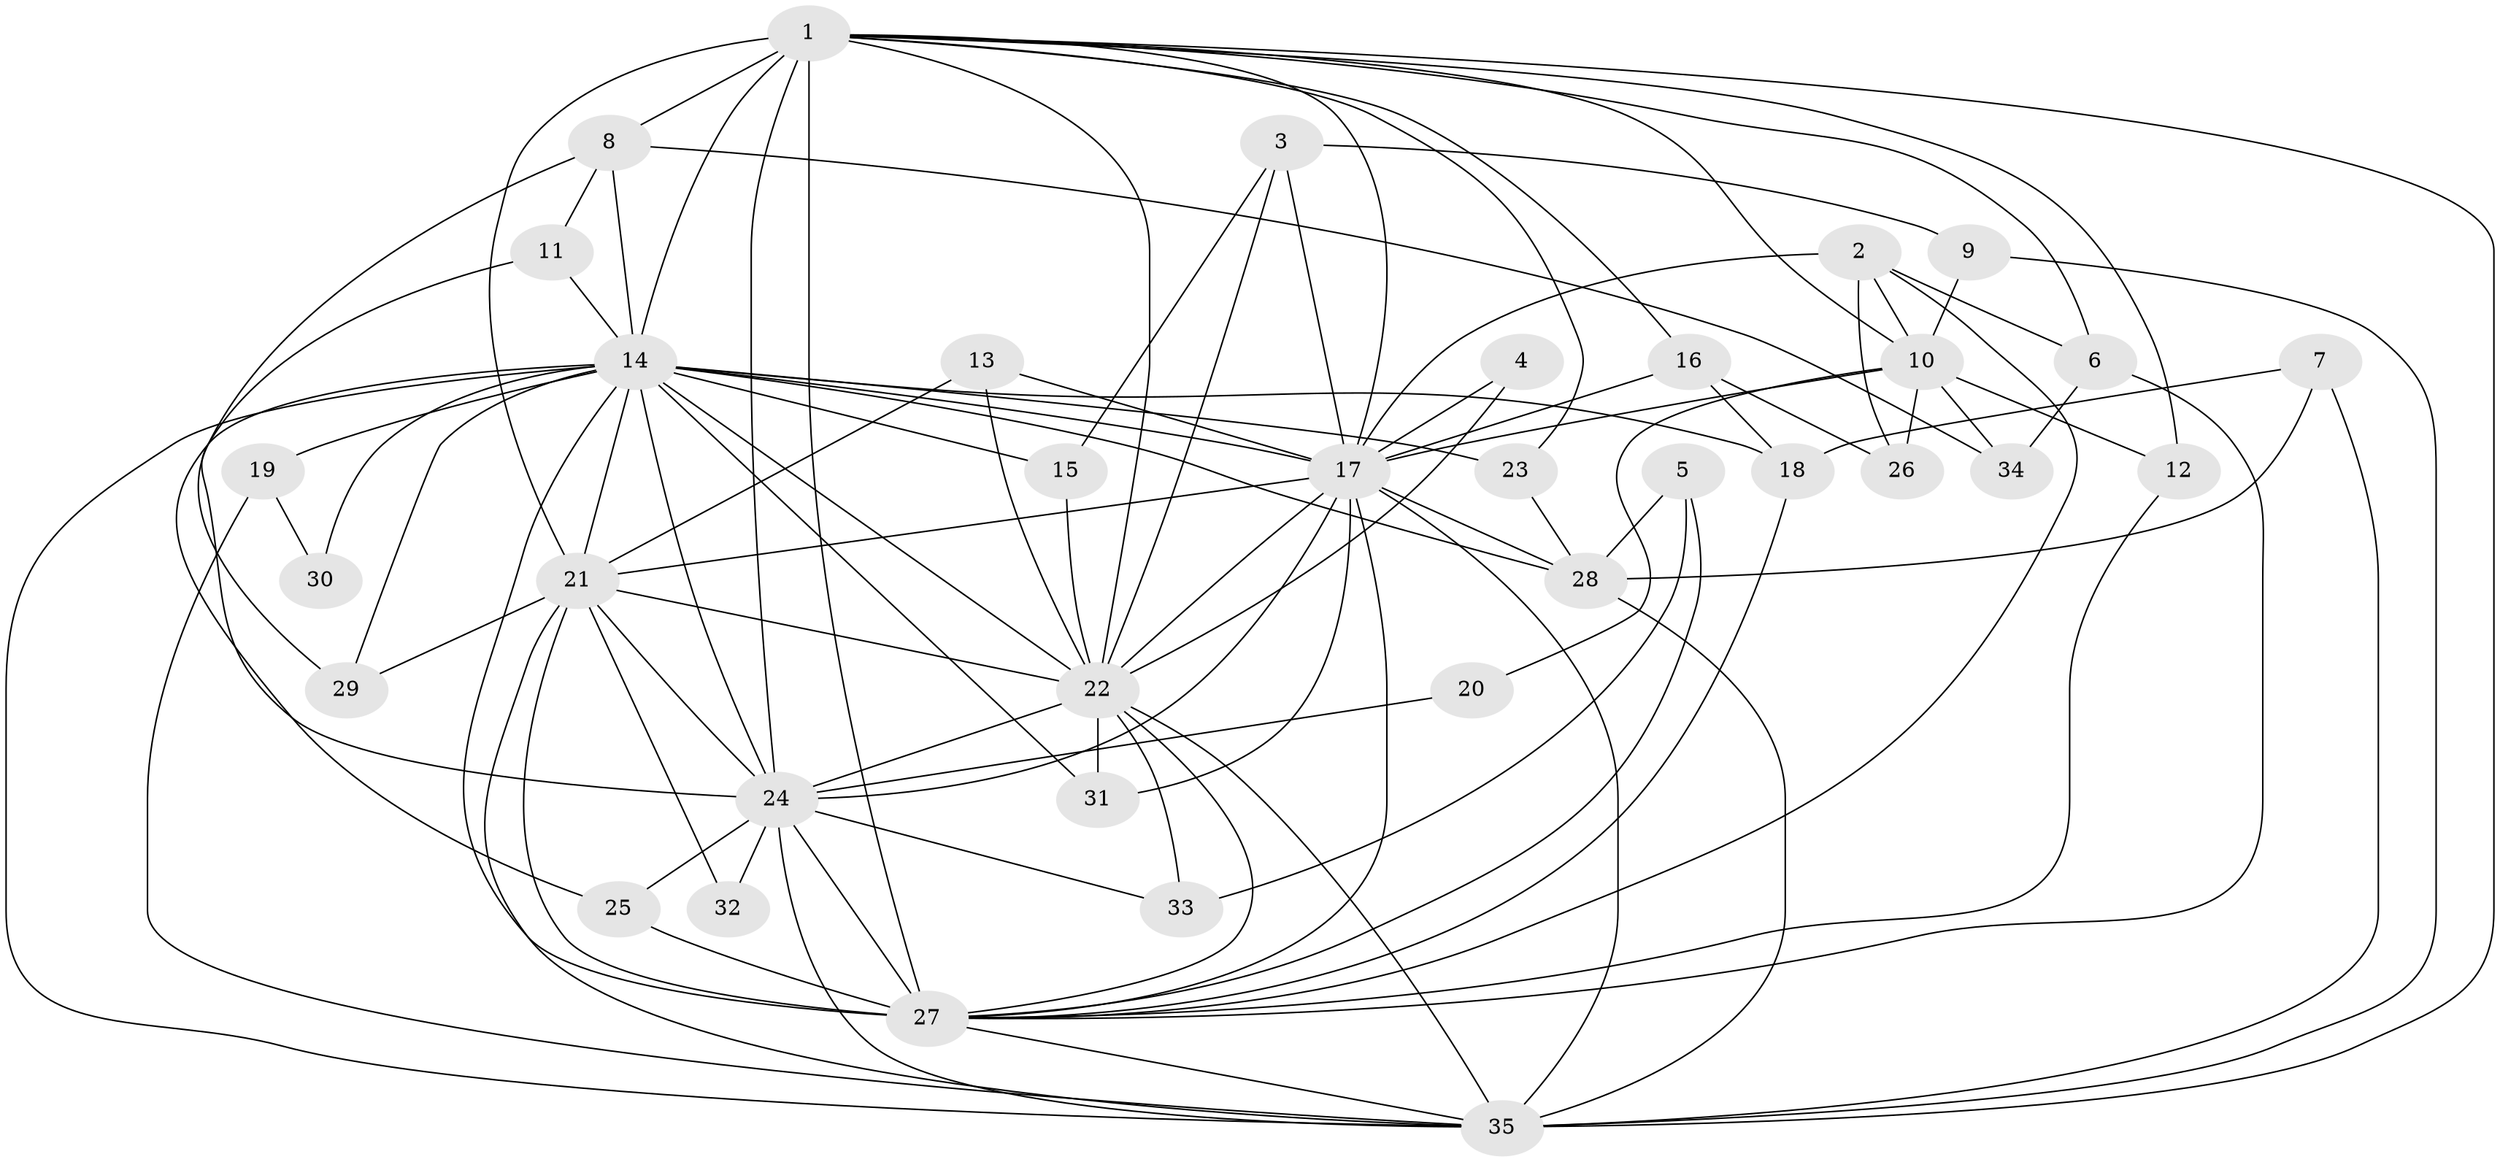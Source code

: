 // original degree distribution, {19: 0.02857142857142857, 16: 0.02857142857142857, 18: 0.014285714285714285, 21: 0.014285714285714285, 15: 0.02857142857142857, 17: 0.014285714285714285, 10: 0.014285714285714285, 3: 0.2571428571428571, 4: 0.04285714285714286, 6: 0.02857142857142857, 2: 0.4857142857142857, 5: 0.02857142857142857, 8: 0.014285714285714285}
// Generated by graph-tools (version 1.1) at 2025/01/03/09/25 03:01:31]
// undirected, 35 vertices, 99 edges
graph export_dot {
graph [start="1"]
  node [color=gray90,style=filled];
  1;
  2;
  3;
  4;
  5;
  6;
  7;
  8;
  9;
  10;
  11;
  12;
  13;
  14;
  15;
  16;
  17;
  18;
  19;
  20;
  21;
  22;
  23;
  24;
  25;
  26;
  27;
  28;
  29;
  30;
  31;
  32;
  33;
  34;
  35;
  1 -- 6 [weight=1.0];
  1 -- 8 [weight=2.0];
  1 -- 10 [weight=1.0];
  1 -- 12 [weight=1.0];
  1 -- 14 [weight=4.0];
  1 -- 16 [weight=1.0];
  1 -- 17 [weight=2.0];
  1 -- 21 [weight=2.0];
  1 -- 22 [weight=2.0];
  1 -- 23 [weight=1.0];
  1 -- 24 [weight=2.0];
  1 -- 27 [weight=2.0];
  1 -- 35 [weight=2.0];
  2 -- 6 [weight=1.0];
  2 -- 10 [weight=1.0];
  2 -- 17 [weight=1.0];
  2 -- 26 [weight=1.0];
  2 -- 27 [weight=1.0];
  3 -- 9 [weight=1.0];
  3 -- 15 [weight=1.0];
  3 -- 17 [weight=1.0];
  3 -- 22 [weight=1.0];
  4 -- 17 [weight=1.0];
  4 -- 22 [weight=1.0];
  5 -- 27 [weight=1.0];
  5 -- 28 [weight=1.0];
  5 -- 33 [weight=1.0];
  6 -- 27 [weight=1.0];
  6 -- 34 [weight=1.0];
  7 -- 18 [weight=1.0];
  7 -- 28 [weight=1.0];
  7 -- 35 [weight=1.0];
  8 -- 11 [weight=1.0];
  8 -- 14 [weight=1.0];
  8 -- 29 [weight=1.0];
  8 -- 34 [weight=1.0];
  9 -- 10 [weight=1.0];
  9 -- 35 [weight=1.0];
  10 -- 12 [weight=1.0];
  10 -- 17 [weight=1.0];
  10 -- 20 [weight=1.0];
  10 -- 26 [weight=1.0];
  10 -- 34 [weight=1.0];
  11 -- 14 [weight=1.0];
  11 -- 24 [weight=1.0];
  12 -- 27 [weight=1.0];
  13 -- 17 [weight=1.0];
  13 -- 21 [weight=1.0];
  13 -- 22 [weight=1.0];
  14 -- 15 [weight=1.0];
  14 -- 17 [weight=4.0];
  14 -- 18 [weight=2.0];
  14 -- 19 [weight=1.0];
  14 -- 21 [weight=4.0];
  14 -- 22 [weight=2.0];
  14 -- 23 [weight=1.0];
  14 -- 24 [weight=2.0];
  14 -- 25 [weight=1.0];
  14 -- 27 [weight=3.0];
  14 -- 28 [weight=1.0];
  14 -- 29 [weight=1.0];
  14 -- 30 [weight=1.0];
  14 -- 31 [weight=1.0];
  14 -- 35 [weight=2.0];
  15 -- 22 [weight=1.0];
  16 -- 17 [weight=1.0];
  16 -- 18 [weight=1.0];
  16 -- 26 [weight=1.0];
  17 -- 21 [weight=1.0];
  17 -- 22 [weight=1.0];
  17 -- 24 [weight=1.0];
  17 -- 27 [weight=1.0];
  17 -- 28 [weight=1.0];
  17 -- 31 [weight=1.0];
  17 -- 35 [weight=1.0];
  18 -- 27 [weight=1.0];
  19 -- 30 [weight=1.0];
  19 -- 35 [weight=1.0];
  20 -- 24 [weight=1.0];
  21 -- 22 [weight=1.0];
  21 -- 24 [weight=1.0];
  21 -- 27 [weight=1.0];
  21 -- 29 [weight=1.0];
  21 -- 32 [weight=1.0];
  21 -- 35 [weight=2.0];
  22 -- 24 [weight=1.0];
  22 -- 27 [weight=1.0];
  22 -- 31 [weight=2.0];
  22 -- 33 [weight=1.0];
  22 -- 35 [weight=3.0];
  23 -- 28 [weight=1.0];
  24 -- 25 [weight=1.0];
  24 -- 27 [weight=2.0];
  24 -- 32 [weight=1.0];
  24 -- 33 [weight=1.0];
  24 -- 35 [weight=1.0];
  25 -- 27 [weight=1.0];
  27 -- 35 [weight=1.0];
  28 -- 35 [weight=1.0];
}

